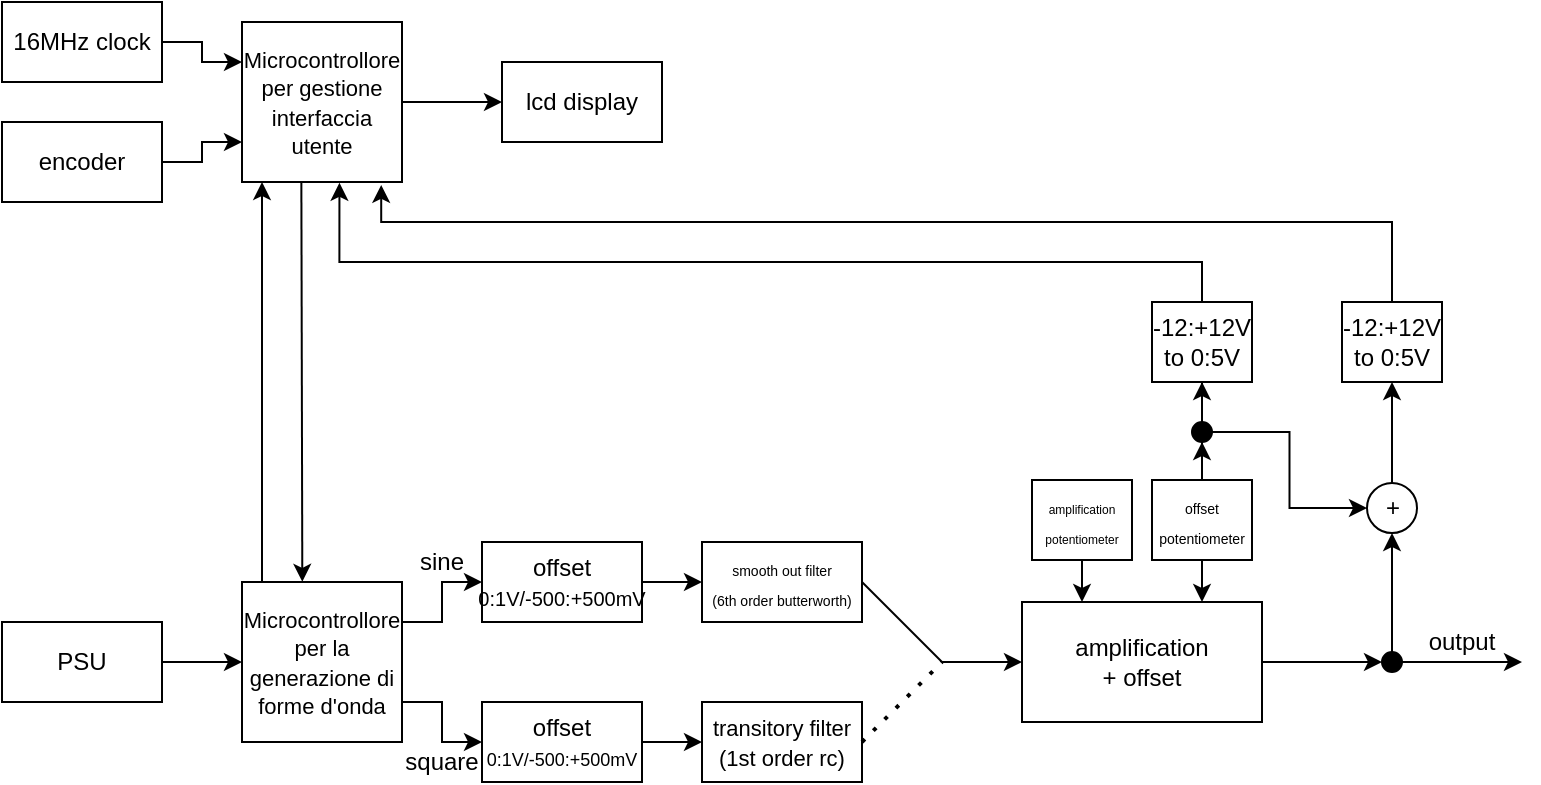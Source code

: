 <mxfile version="14.5.1" type="device"><diagram id="47-NS_EqFGXcRk0_w7Kz" name="Page-1"><mxGraphModel dx="1296" dy="585" grid="1" gridSize="10" guides="1" tooltips="1" connect="1" arrows="1" fold="1" page="1" pageScale="1" pageWidth="1169" pageHeight="827" math="0" shadow="0"><root><mxCell id="0"/><mxCell id="1" parent="0"/><mxCell id="1i9le0F3Gf8xLeYHpLIU-27" value="&lt;font style=&quot;font-size: 11px&quot;&gt;Microcontrollore per gestione interfaccia utente&lt;/font&gt;" style="whiteSpace=wrap;html=1;aspect=fixed;" parent="1" vertex="1"><mxGeometry x="270" y="150" width="80" height="80" as="geometry"/></mxCell><mxCell id="1i9le0F3Gf8xLeYHpLIU-28" value="&lt;font style=&quot;font-size: 11px&quot;&gt;Microcontrollore per la generazione di forme d'onda&lt;/font&gt;" style="whiteSpace=wrap;html=1;aspect=fixed;" parent="1" vertex="1"><mxGeometry x="270" y="430" width="80" height="80" as="geometry"/></mxCell><mxCell id="1i9le0F3Gf8xLeYHpLIU-29" value="&lt;font&gt;&lt;font style=&quot;font-size: 12px&quot;&gt;offset&lt;/font&gt;&lt;br&gt;&lt;font size=&quot;1&quot;&gt;0:1V/-500:+500mV&lt;/font&gt;&lt;/font&gt;" style="rounded=0;whiteSpace=wrap;html=1;" parent="1" vertex="1"><mxGeometry x="390" y="410" width="80" height="40" as="geometry"/></mxCell><mxCell id="1i9le0F3Gf8xLeYHpLIU-30" value="offset&lt;br&gt;&lt;font style=&quot;font-size: 9px&quot;&gt;0:1V/-500:+500mV&lt;/font&gt;" style="rounded=0;whiteSpace=wrap;html=1;" parent="1" vertex="1"><mxGeometry x="390" y="490" width="80" height="40" as="geometry"/></mxCell><mxCell id="1i9le0F3Gf8xLeYHpLIU-31" value="" style="endArrow=classic;html=1;exitX=1;exitY=0.5;exitDx=0;exitDy=0;entryX=0;entryY=0.5;entryDx=0;entryDy=0;" parent="1" source="1i9le0F3Gf8xLeYHpLIU-29" target="1i9le0F3Gf8xLeYHpLIU-33" edge="1"><mxGeometry width="50" height="50" relative="1" as="geometry"><mxPoint x="520" y="540" as="sourcePoint"/><mxPoint x="470" y="430" as="targetPoint"/></mxGeometry></mxCell><mxCell id="1i9le0F3Gf8xLeYHpLIU-32" value="" style="endArrow=classic;html=1;entryX=0;entryY=0.5;entryDx=0;entryDy=0;" parent="1" target="1i9le0F3Gf8xLeYHpLIU-34" edge="1"><mxGeometry width="50" height="50" relative="1" as="geometry"><mxPoint x="470" y="510" as="sourcePoint"/><mxPoint x="470.0" y="509.76" as="targetPoint"/></mxGeometry></mxCell><mxCell id="1i9le0F3Gf8xLeYHpLIU-33" value="&lt;font style=&quot;font-size: 7px&quot;&gt;smooth out filter&lt;br&gt;(6th order butterworth)&lt;/font&gt;" style="rounded=0;whiteSpace=wrap;html=1;" parent="1" vertex="1"><mxGeometry x="500" y="410" width="80" height="40" as="geometry"/></mxCell><mxCell id="1i9le0F3Gf8xLeYHpLIU-34" value="&lt;font style=&quot;font-size: 11px&quot;&gt;transitory filter&lt;br&gt;(1st order rc)&lt;/font&gt;" style="rounded=0;whiteSpace=wrap;html=1;" parent="1" vertex="1"><mxGeometry x="500" y="490" width="80" height="40" as="geometry"/></mxCell><mxCell id="1i9le0F3Gf8xLeYHpLIU-35" value="" style="endArrow=classic;html=1;entryX=0;entryY=0.5;entryDx=0;entryDy=0;rounded=0;" parent="1" target="1i9le0F3Gf8xLeYHpLIU-30" edge="1"><mxGeometry width="50" height="50" relative="1" as="geometry"><mxPoint x="350" y="490" as="sourcePoint"/><mxPoint x="400" y="440" as="targetPoint"/><Array as="points"><mxPoint x="370" y="490"/><mxPoint x="370" y="510"/></Array></mxGeometry></mxCell><mxCell id="1i9le0F3Gf8xLeYHpLIU-36" value="" style="endArrow=classic;html=1;entryX=0;entryY=0.5;entryDx=0;entryDy=0;rounded=0;" parent="1" target="1i9le0F3Gf8xLeYHpLIU-29" edge="1"><mxGeometry width="50" height="50" relative="1" as="geometry"><mxPoint x="350" y="450" as="sourcePoint"/><mxPoint x="390" y="470" as="targetPoint"/><Array as="points"><mxPoint x="370" y="450"/><mxPoint x="370" y="430"/></Array></mxGeometry></mxCell><mxCell id="1i9le0F3Gf8xLeYHpLIU-37" value="" style="endArrow=classic;html=1;" parent="1" edge="1"><mxGeometry width="50" height="50" relative="1" as="geometry"><mxPoint x="620" y="470" as="sourcePoint"/><mxPoint x="660" y="470" as="targetPoint"/></mxGeometry></mxCell><mxCell id="1i9le0F3Gf8xLeYHpLIU-38" value="" style="endArrow=none;dashed=1;html=1;dashPattern=1 3;strokeWidth=2;" parent="1" edge="1"><mxGeometry width="50" height="50" relative="1" as="geometry"><mxPoint x="580" y="510" as="sourcePoint"/><mxPoint x="620" y="470" as="targetPoint"/></mxGeometry></mxCell><mxCell id="1i9le0F3Gf8xLeYHpLIU-39" value="" style="endArrow=none;html=1;exitX=1;exitY=0.5;exitDx=0;exitDy=0;" parent="1" source="1i9le0F3Gf8xLeYHpLIU-33" edge="1"><mxGeometry width="50" height="50" relative="1" as="geometry"><mxPoint x="630" y="460" as="sourcePoint"/><mxPoint x="620" y="470" as="targetPoint"/></mxGeometry></mxCell><mxCell id="1i9le0F3Gf8xLeYHpLIU-40" value="amplification&lt;br&gt;+ offset" style="rounded=0;whiteSpace=wrap;html=1;" parent="1" vertex="1"><mxGeometry x="660" y="440" width="120" height="60" as="geometry"/></mxCell><mxCell id="1i9le0F3Gf8xLeYHpLIU-63" value="" style="edgeStyle=orthogonalEdgeStyle;rounded=0;orthogonalLoop=1;jettySize=auto;html=1;exitX=1;exitY=0.5;exitDx=0;exitDy=0;entryX=0;entryY=0.25;entryDx=0;entryDy=0;" parent="1" source="1i9le0F3Gf8xLeYHpLIU-62" target="1i9le0F3Gf8xLeYHpLIU-27" edge="1"><mxGeometry relative="1" as="geometry"/></mxCell><mxCell id="1i9le0F3Gf8xLeYHpLIU-78" style="edgeStyle=orthogonalEdgeStyle;rounded=0;orthogonalLoop=1;jettySize=auto;html=1;entryX=0;entryY=0.75;entryDx=0;entryDy=0;" parent="1" source="1i9le0F3Gf8xLeYHpLIU-42" target="1i9le0F3Gf8xLeYHpLIU-27" edge="1"><mxGeometry relative="1" as="geometry"/></mxCell><mxCell id="1i9le0F3Gf8xLeYHpLIU-42" value="encoder" style="rounded=0;whiteSpace=wrap;html=1;" parent="1" vertex="1"><mxGeometry x="150" y="200" width="80" height="40" as="geometry"/></mxCell><mxCell id="1i9le0F3Gf8xLeYHpLIU-44" value="" style="endArrow=classic;html=1;entryX=0;entryY=0.5;entryDx=0;entryDy=0;" parent="1" target="1i9le0F3Gf8xLeYHpLIU-45" edge="1"><mxGeometry width="50" height="50" relative="1" as="geometry"><mxPoint x="780" y="470" as="sourcePoint"/><mxPoint x="810" y="470" as="targetPoint"/></mxGeometry></mxCell><mxCell id="1i9le0F3Gf8xLeYHpLIU-45" value="" style="ellipse;whiteSpace=wrap;html=1;aspect=fixed;fillColor=#000000;" parent="1" vertex="1"><mxGeometry x="840" y="465" width="10" height="10" as="geometry"/></mxCell><mxCell id="1i9le0F3Gf8xLeYHpLIU-46" value="" style="endArrow=classic;html=1;exitX=1;exitY=0.5;exitDx=0;exitDy=0;" parent="1" source="1i9le0F3Gf8xLeYHpLIU-45" edge="1"><mxGeometry width="50" height="50" relative="1" as="geometry"><mxPoint x="860" y="470" as="sourcePoint"/><mxPoint x="910" y="470" as="targetPoint"/></mxGeometry></mxCell><mxCell id="1i9le0F3Gf8xLeYHpLIU-47" value="" style="endArrow=classic;html=1;entryX=0.5;entryY=1;entryDx=0;entryDy=0;exitX=0.5;exitY=0;exitDx=0;exitDy=0;" parent="1" source="1i9le0F3Gf8xLeYHpLIU-45" target="eDXDUGjUyB1YdAh5T9dH-1" edge="1"><mxGeometry width="50" height="50" relative="1" as="geometry"><mxPoint x="815" y="460" as="sourcePoint"/><mxPoint x="845" y="420" as="targetPoint"/></mxGeometry></mxCell><mxCell id="1i9le0F3Gf8xLeYHpLIU-49" value="" style="endArrow=classic;html=1;entryX=0.125;entryY=1;entryDx=0;entryDy=0;exitX=0.25;exitY=0;exitDx=0;exitDy=0;entryPerimeter=0;" parent="1" target="1i9le0F3Gf8xLeYHpLIU-27" edge="1"><mxGeometry width="50" height="50" relative="1" as="geometry"><mxPoint x="280" y="430" as="sourcePoint"/><mxPoint x="280" y="310" as="targetPoint"/></mxGeometry></mxCell><mxCell id="1i9le0F3Gf8xLeYHpLIU-51" value="" style="endArrow=classic;html=1;exitX=0.371;exitY=0.999;exitDx=0;exitDy=0;exitPerimeter=0;entryX=0.377;entryY=-0.001;entryDx=0;entryDy=0;entryPerimeter=0;" parent="1" source="1i9le0F3Gf8xLeYHpLIU-27" target="1i9le0F3Gf8xLeYHpLIU-28" edge="1"><mxGeometry width="50" height="50" relative="1" as="geometry"><mxPoint x="290" y="310" as="sourcePoint"/><mxPoint x="310" y="400" as="targetPoint"/></mxGeometry></mxCell><mxCell id="1i9le0F3Gf8xLeYHpLIU-55" value="" style="endArrow=classic;html=1;exitX=1;exitY=0.5;exitDx=0;exitDy=0;entryX=0;entryY=0.5;entryDx=0;entryDy=0;" parent="1" source="1i9le0F3Gf8xLeYHpLIU-27" target="1i9le0F3Gf8xLeYHpLIU-56" edge="1"><mxGeometry width="50" height="50" relative="1" as="geometry"><mxPoint x="350" y="240" as="sourcePoint"/><mxPoint x="350" y="240" as="targetPoint"/></mxGeometry></mxCell><mxCell id="1i9le0F3Gf8xLeYHpLIU-56" value="lcd display" style="rounded=0;whiteSpace=wrap;html=1;" parent="1" vertex="1"><mxGeometry x="400" y="170" width="80" height="40" as="geometry"/></mxCell><mxCell id="1i9le0F3Gf8xLeYHpLIU-57" value="output" style="text;html=1;strokeColor=none;fillColor=none;align=center;verticalAlign=middle;whiteSpace=wrap;rounded=0;" parent="1" vertex="1"><mxGeometry x="860" y="450" width="40" height="20" as="geometry"/></mxCell><mxCell id="1i9le0F3Gf8xLeYHpLIU-58" value="sine" style="text;html=1;strokeColor=none;fillColor=none;align=center;verticalAlign=middle;whiteSpace=wrap;rounded=0;" parent="1" vertex="1"><mxGeometry x="350" y="410" width="40" height="20" as="geometry"/></mxCell><mxCell id="1i9le0F3Gf8xLeYHpLIU-59" value="square" style="text;html=1;strokeColor=none;fillColor=none;align=center;verticalAlign=middle;whiteSpace=wrap;rounded=0;" parent="1" vertex="1"><mxGeometry x="350" y="510" width="40" height="20" as="geometry"/></mxCell><mxCell id="1i9le0F3Gf8xLeYHpLIU-62" value="16MHz clock" style="rounded=0;whiteSpace=wrap;html=1;" parent="1" vertex="1"><mxGeometry x="150" y="140" width="80" height="40" as="geometry"/></mxCell><mxCell id="1i9le0F3Gf8xLeYHpLIU-65" value="" style="edgeStyle=orthogonalEdgeStyle;rounded=0;orthogonalLoop=1;jettySize=auto;html=1;" parent="1" source="1i9le0F3Gf8xLeYHpLIU-64" target="1i9le0F3Gf8xLeYHpLIU-28" edge="1"><mxGeometry relative="1" as="geometry"/></mxCell><mxCell id="1i9le0F3Gf8xLeYHpLIU-64" value="PSU" style="rounded=0;whiteSpace=wrap;html=1;" parent="1" vertex="1"><mxGeometry x="150" y="450" width="80" height="40" as="geometry"/></mxCell><mxCell id="1i9le0F3Gf8xLeYHpLIU-74" value="" style="edgeStyle=orthogonalEdgeStyle;rounded=0;orthogonalLoop=1;jettySize=auto;html=1;entryX=0.75;entryY=0;entryDx=0;entryDy=0;" parent="1" source="1i9le0F3Gf8xLeYHpLIU-69" target="1i9le0F3Gf8xLeYHpLIU-40" edge="1"><mxGeometry relative="1" as="geometry"/></mxCell><mxCell id="eDXDUGjUyB1YdAh5T9dH-7" style="edgeStyle=orthogonalEdgeStyle;rounded=0;orthogonalLoop=1;jettySize=auto;html=1;entryX=0.5;entryY=1;entryDx=0;entryDy=0;" edge="1" parent="1" source="1i9le0F3Gf8xLeYHpLIU-69" target="eDXDUGjUyB1YdAh5T9dH-3"><mxGeometry relative="1" as="geometry"/></mxCell><mxCell id="1i9le0F3Gf8xLeYHpLIU-69" value="&lt;font style=&quot;font-size: 7px&quot;&gt;offset&lt;br&gt;potentiometer&lt;/font&gt;" style="rounded=0;whiteSpace=wrap;html=1;" parent="1" vertex="1"><mxGeometry x="725" y="379" width="50" height="40" as="geometry"/></mxCell><mxCell id="1i9le0F3Gf8xLeYHpLIU-76" style="edgeStyle=orthogonalEdgeStyle;rounded=0;orthogonalLoop=1;jettySize=auto;html=1;entryX=0.25;entryY=0;entryDx=0;entryDy=0;" parent="1" source="1i9le0F3Gf8xLeYHpLIU-70" target="1i9le0F3Gf8xLeYHpLIU-40" edge="1"><mxGeometry relative="1" as="geometry"><mxPoint x="630" y="380" as="targetPoint"/></mxGeometry></mxCell><mxCell id="1i9le0F3Gf8xLeYHpLIU-70" value="&lt;font style=&quot;font-size: 6px&quot;&gt;amplification&lt;br&gt;potentiometer&lt;/font&gt;" style="rounded=0;whiteSpace=wrap;html=1;" parent="1" vertex="1"><mxGeometry x="665" y="379" width="50" height="40" as="geometry"/></mxCell><mxCell id="1i9le0F3Gf8xLeYHpLIU-86" style="edgeStyle=orthogonalEdgeStyle;rounded=0;orthogonalLoop=1;jettySize=auto;html=1;entryX=0.87;entryY=1.018;entryDx=0;entryDy=0;entryPerimeter=0;" parent="1" source="1i9le0F3Gf8xLeYHpLIU-81" target="1i9le0F3Gf8xLeYHpLIU-27" edge="1"><mxGeometry relative="1" as="geometry"><Array as="points"><mxPoint x="845" y="250"/><mxPoint x="340" y="250"/></Array></mxGeometry></mxCell><mxCell id="1i9le0F3Gf8xLeYHpLIU-81" value="-12:+12V to 0:5V" style="rounded=0;whiteSpace=wrap;html=1;fillColor=#FFFFFF;" parent="1" vertex="1"><mxGeometry x="820" y="290" width="50" height="40" as="geometry"/></mxCell><mxCell id="1i9le0F3Gf8xLeYHpLIU-85" style="edgeStyle=orthogonalEdgeStyle;rounded=0;orthogonalLoop=1;jettySize=auto;html=1;entryX=0.609;entryY=1.005;entryDx=0;entryDy=0;entryPerimeter=0;exitX=0.5;exitY=0;exitDx=0;exitDy=0;" parent="1" source="1i9le0F3Gf8xLeYHpLIU-83" target="1i9le0F3Gf8xLeYHpLIU-27" edge="1"><mxGeometry relative="1" as="geometry"><Array as="points"><mxPoint x="750" y="270"/><mxPoint x="319" y="270"/></Array></mxGeometry></mxCell><mxCell id="1i9le0F3Gf8xLeYHpLIU-83" value="-12:+12V to 0:5V" style="rounded=0;whiteSpace=wrap;html=1;fillColor=#FFFFFF;" parent="1" vertex="1"><mxGeometry x="725" y="290" width="50" height="40" as="geometry"/></mxCell><mxCell id="eDXDUGjUyB1YdAh5T9dH-2" style="edgeStyle=orthogonalEdgeStyle;rounded=0;orthogonalLoop=1;jettySize=auto;html=1;entryX=0.5;entryY=1;entryDx=0;entryDy=0;" edge="1" parent="1" source="eDXDUGjUyB1YdAh5T9dH-1" target="1i9le0F3Gf8xLeYHpLIU-81"><mxGeometry relative="1" as="geometry"/></mxCell><mxCell id="eDXDUGjUyB1YdAh5T9dH-1" value="+" style="ellipse;whiteSpace=wrap;html=1;aspect=fixed;" vertex="1" parent="1"><mxGeometry x="832.5" y="380.5" width="25" height="25" as="geometry"/></mxCell><mxCell id="eDXDUGjUyB1YdAh5T9dH-4" style="edgeStyle=orthogonalEdgeStyle;rounded=0;orthogonalLoop=1;jettySize=auto;html=1;entryX=0;entryY=0.5;entryDx=0;entryDy=0;" edge="1" parent="1" source="eDXDUGjUyB1YdAh5T9dH-3" target="eDXDUGjUyB1YdAh5T9dH-1"><mxGeometry relative="1" as="geometry"/></mxCell><mxCell id="eDXDUGjUyB1YdAh5T9dH-8" value="" style="edgeStyle=orthogonalEdgeStyle;rounded=0;orthogonalLoop=1;jettySize=auto;html=1;" edge="1" parent="1" source="eDXDUGjUyB1YdAh5T9dH-3" target="1i9le0F3Gf8xLeYHpLIU-83"><mxGeometry relative="1" as="geometry"/></mxCell><mxCell id="eDXDUGjUyB1YdAh5T9dH-3" value="" style="ellipse;whiteSpace=wrap;html=1;aspect=fixed;fillColor=#000000;" vertex="1" parent="1"><mxGeometry x="745" y="350" width="10" height="10" as="geometry"/></mxCell></root></mxGraphModel></diagram></mxfile>